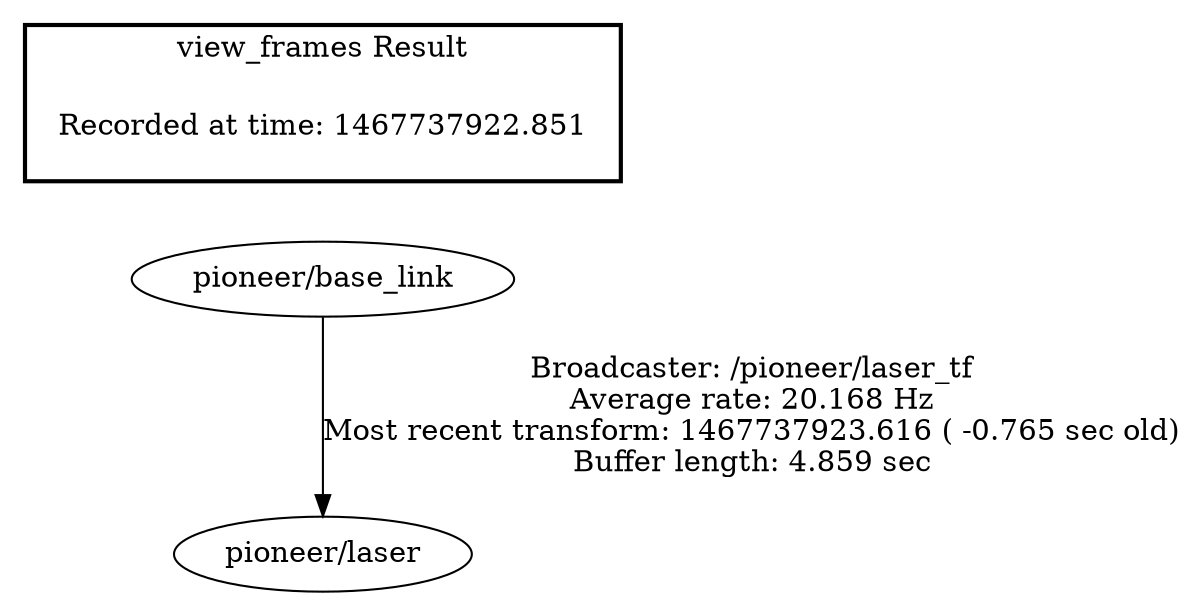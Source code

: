 digraph G {
"pioneer/base_link" -> "pioneer/laser"[label="Broadcaster: /pioneer/laser_tf\nAverage rate: 20.168 Hz\nMost recent transform: 1467737923.616 ( -0.765 sec old)\nBuffer length: 4.859 sec\n"];
edge [style=invis];
 subgraph cluster_legend { style=bold; color=black; label ="view_frames Result";
"Recorded at time: 1467737922.851"[ shape=plaintext ] ;
 }->"pioneer/base_link";
}